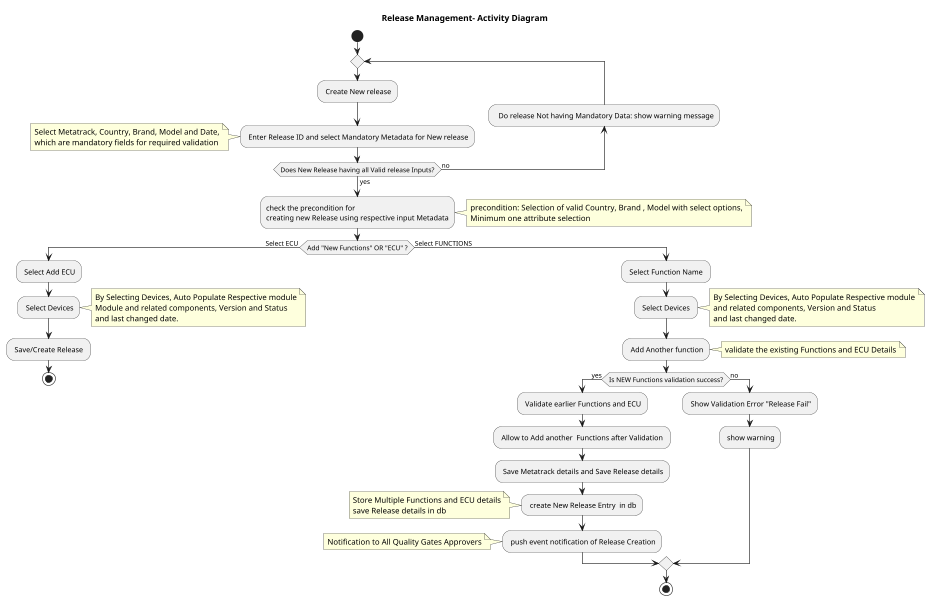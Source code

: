 @startuml
' !includeurl https://raw.githubusercontent.com/plantuml/plantuml/master/themes/puml-theme-bluegray.puml

title Release Management- Activity Diagram
start
scale 0.6
repeat
  : Create New release;
  : Enter Release ID and select Mandatory Metadata for New release;
  note left
    Select Metatrack, Country, Brand, Model and Date,
    which are mandatory fields for required validation
  end note
backward:  Do release Not having Mandatory Data: show warning message;

repeat while (Does New Release having all Valid release Inputs?) is(no) not (yes)
:check the precondition for
creating new Release using respective input Metadata;
note right
  precondition: Selection of valid Country, Brand , Model with select options,
  Minimum one attribute selection
end note
if  (Add "New Functions" OR "ECU" ?) then(Select ECU )
 ' if(which model is going to be release) then (attribute model)

   : Select Add ECU;
   : Select Devices;
   note right
         By Selecting Devices, Auto Populate Respective module
         Module and related components, Version and Status
         and last changed date.
   end note
   : Save/Create Release ;

  'else (DC model)
  ' : release failed;
 ' endif
  stop
else (Select FUNCTIONS)
: Select Function Name ;
: Select Devices ;
note right
         By Selecting Devices, Auto Populate Respective module
         and related components, Version and Status
         and last changed date.
end note
: Add Another function;
note right
  validate the existing Functions and ECU Details
end note
if (Is NEW Functions validation success?) then(yes)
: Validate earlier Functions and ECU;
: Allow to Add another  Functions after Validation ;
: Save Metatrack details and Save Release details;
: create New Release Entry  in db;
note left
  Store Multiple Functions and ECU details
  save Release details in db
end note
: push event notification of Release Creation;
note left:  Notification to All Quality Gates Approvers
else(no)
: Show Validation Error "Release Fail";
: show warning;
endif
stop
@enduml
